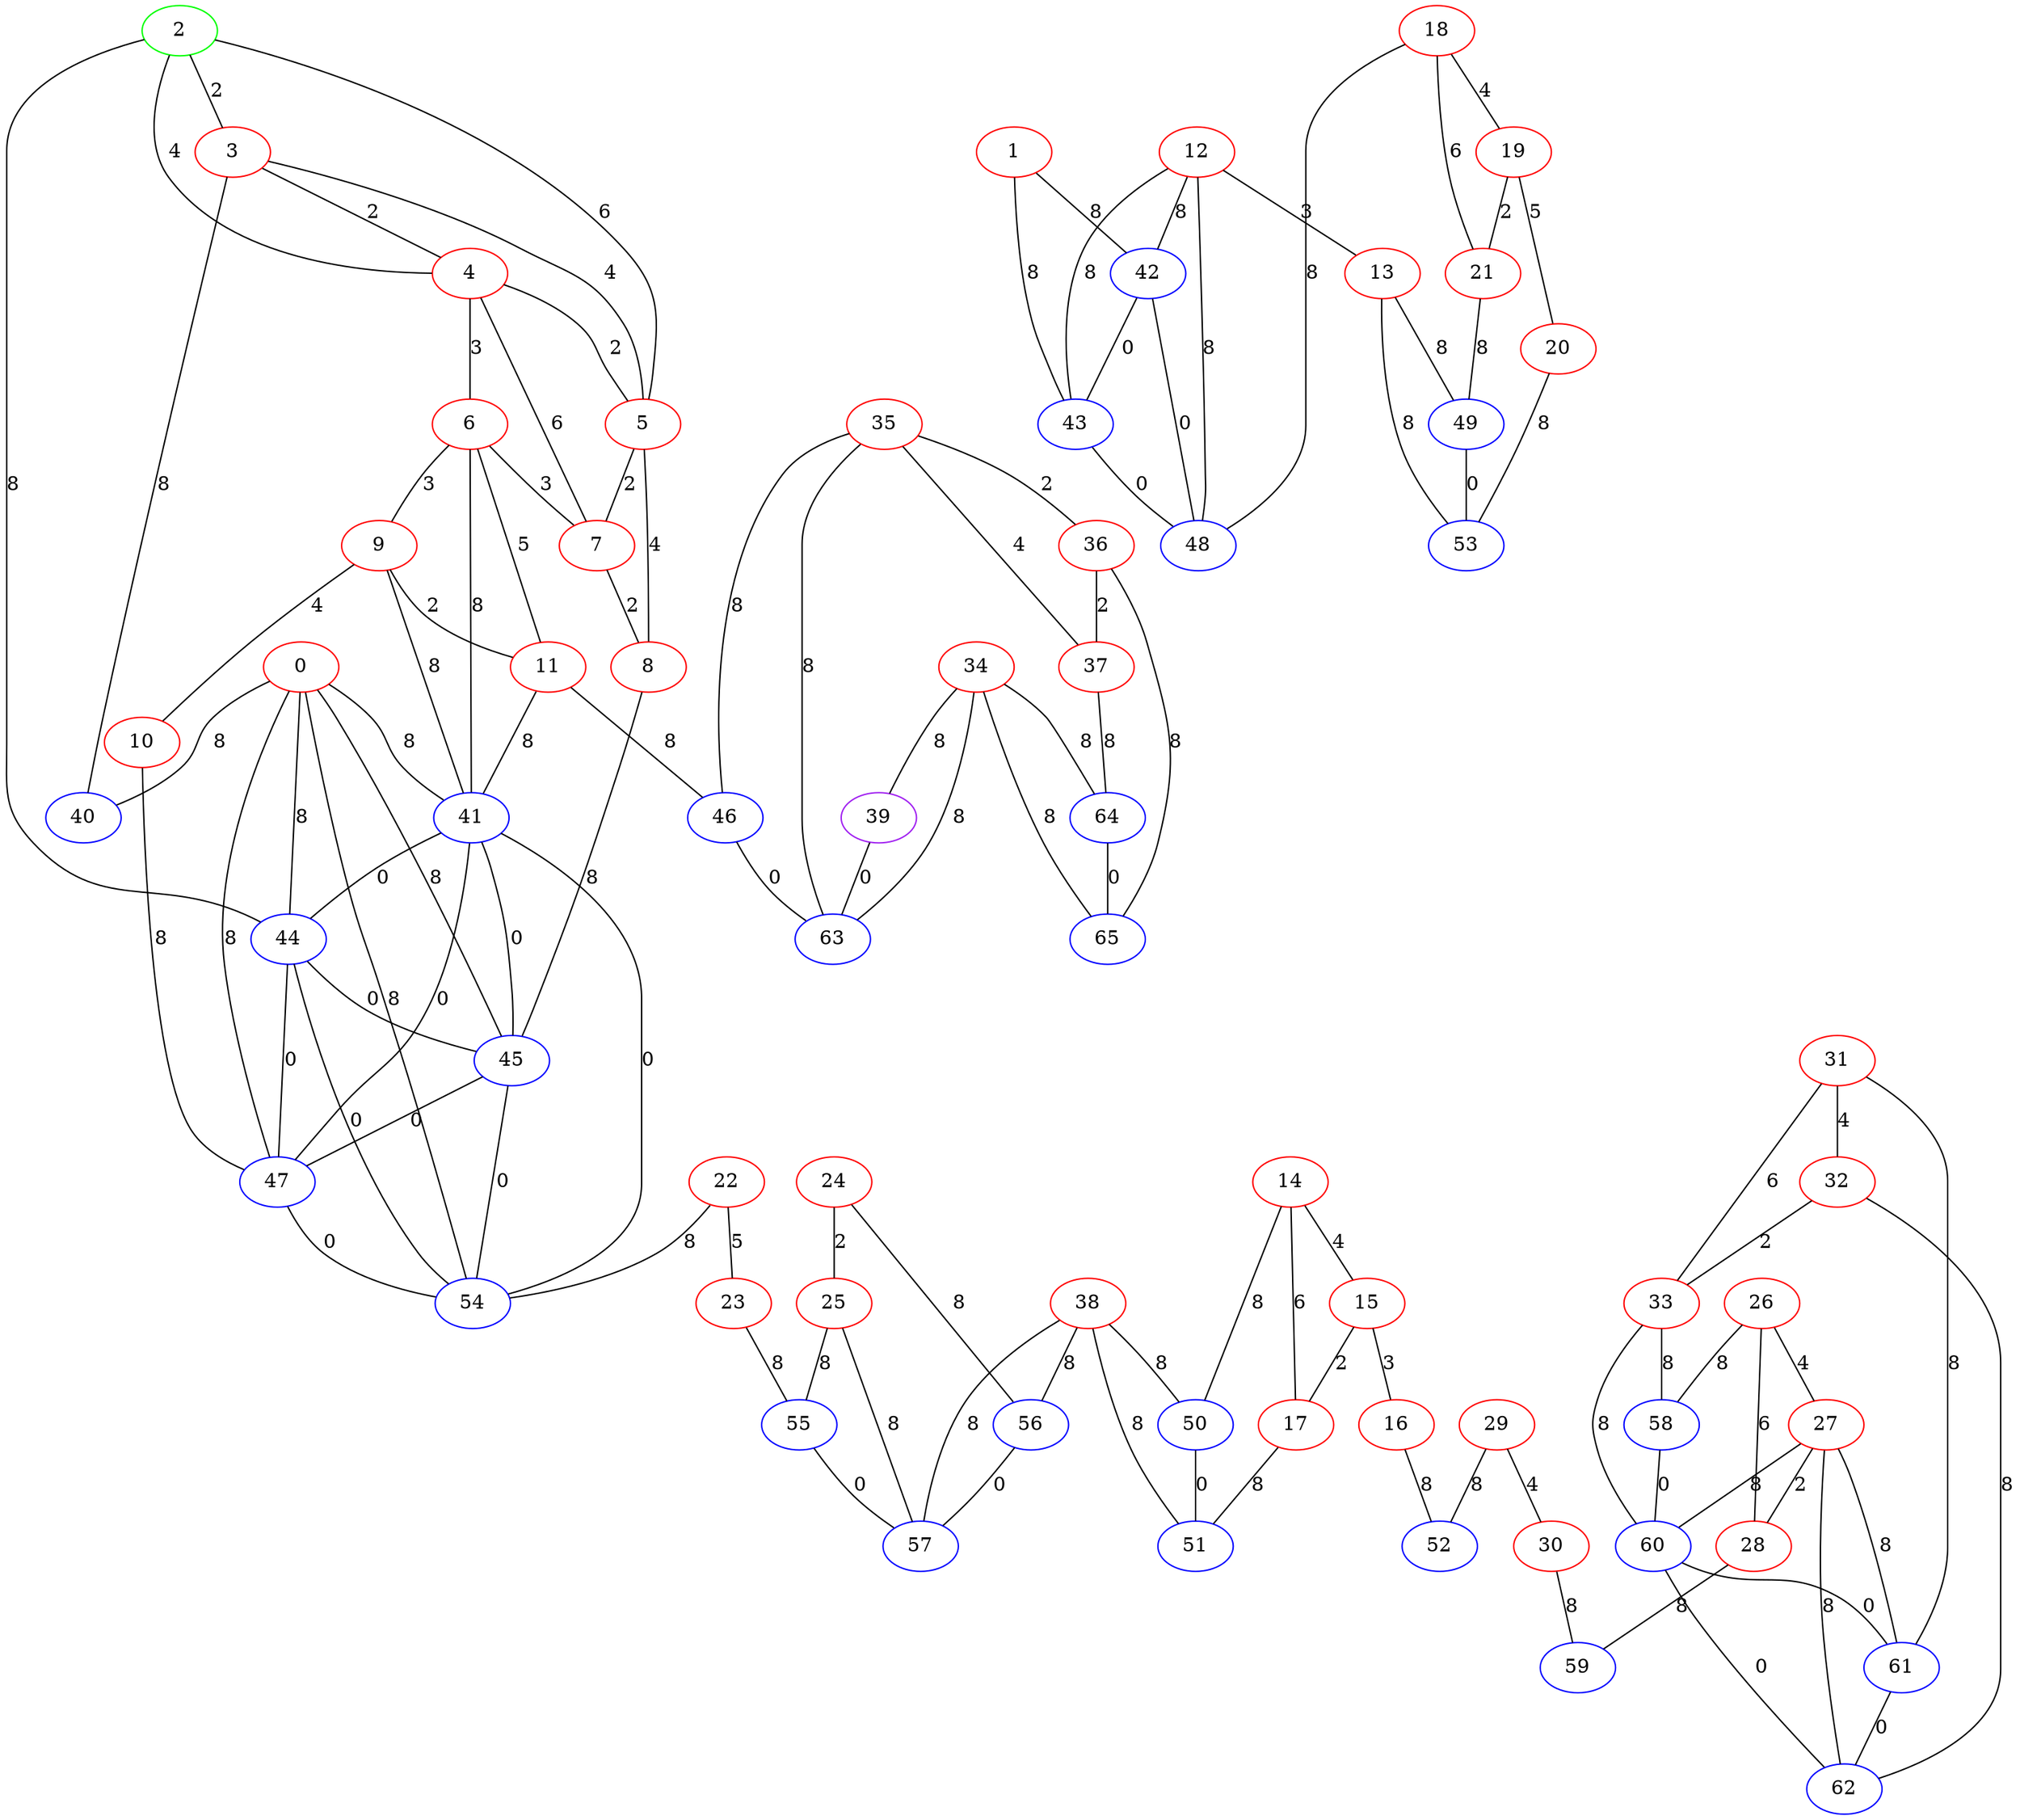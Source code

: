 graph "" {
0 [color=red, weight=1];
1 [color=red, weight=1];
2 [color=green, weight=2];
3 [color=red, weight=1];
4 [color=red, weight=1];
5 [color=red, weight=1];
6 [color=red, weight=1];
7 [color=red, weight=1];
8 [color=red, weight=1];
9 [color=red, weight=1];
10 [color=red, weight=1];
11 [color=red, weight=1];
12 [color=red, weight=1];
13 [color=red, weight=1];
14 [color=red, weight=1];
15 [color=red, weight=1];
16 [color=red, weight=1];
17 [color=red, weight=1];
18 [color=red, weight=1];
19 [color=red, weight=1];
20 [color=red, weight=1];
21 [color=red, weight=1];
22 [color=red, weight=1];
23 [color=red, weight=1];
24 [color=red, weight=1];
25 [color=red, weight=1];
26 [color=red, weight=1];
27 [color=red, weight=1];
28 [color=red, weight=1];
29 [color=red, weight=1];
30 [color=red, weight=1];
31 [color=red, weight=1];
32 [color=red, weight=1];
33 [color=red, weight=1];
34 [color=red, weight=1];
35 [color=red, weight=1];
36 [color=red, weight=1];
37 [color=red, weight=1];
38 [color=red, weight=1];
39 [color=purple, weight=4];
40 [color=blue, weight=3];
41 [color=blue, weight=3];
42 [color=blue, weight=3];
43 [color=blue, weight=3];
44 [color=blue, weight=3];
45 [color=blue, weight=3];
46 [color=blue, weight=3];
47 [color=blue, weight=3];
48 [color=blue, weight=3];
49 [color=blue, weight=3];
50 [color=blue, weight=3];
51 [color=blue, weight=3];
52 [color=blue, weight=3];
53 [color=blue, weight=3];
54 [color=blue, weight=3];
55 [color=blue, weight=3];
56 [color=blue, weight=3];
57 [color=blue, weight=3];
58 [color=blue, weight=3];
59 [color=blue, weight=3];
60 [color=blue, weight=3];
61 [color=blue, weight=3];
62 [color=blue, weight=3];
63 [color=blue, weight=3];
64 [color=blue, weight=3];
65 [color=blue, weight=3];
0 -- 40  [key=0, label=8];
0 -- 41  [key=0, label=8];
0 -- 44  [key=0, label=8];
0 -- 45  [key=0, label=8];
0 -- 47  [key=0, label=8];
0 -- 54  [key=0, label=8];
1 -- 42  [key=0, label=8];
1 -- 43  [key=0, label=8];
2 -- 44  [key=0, label=8];
2 -- 3  [key=0, label=2];
2 -- 4  [key=0, label=4];
2 -- 5  [key=0, label=6];
3 -- 40  [key=0, label=8];
3 -- 4  [key=0, label=2];
3 -- 5  [key=0, label=4];
4 -- 5  [key=0, label=2];
4 -- 6  [key=0, label=3];
4 -- 7  [key=0, label=6];
5 -- 8  [key=0, label=4];
5 -- 7  [key=0, label=2];
6 -- 9  [key=0, label=3];
6 -- 11  [key=0, label=5];
6 -- 41  [key=0, label=8];
6 -- 7  [key=0, label=3];
7 -- 8  [key=0, label=2];
8 -- 45  [key=0, label=8];
9 -- 41  [key=0, label=8];
9 -- 10  [key=0, label=4];
9 -- 11  [key=0, label=2];
10 -- 47  [key=0, label=8];
11 -- 46  [key=0, label=8];
11 -- 41  [key=0, label=8];
12 -- 48  [key=0, label=8];
12 -- 42  [key=0, label=8];
12 -- 43  [key=0, label=8];
12 -- 13  [key=0, label=3];
13 -- 49  [key=0, label=8];
13 -- 53  [key=0, label=8];
14 -- 17  [key=0, label=6];
14 -- 50  [key=0, label=8];
14 -- 15  [key=0, label=4];
15 -- 16  [key=0, label=3];
15 -- 17  [key=0, label=2];
16 -- 52  [key=0, label=8];
17 -- 51  [key=0, label=8];
18 -- 48  [key=0, label=8];
18 -- 19  [key=0, label=4];
18 -- 21  [key=0, label=6];
19 -- 20  [key=0, label=5];
19 -- 21  [key=0, label=2];
20 -- 53  [key=0, label=8];
21 -- 49  [key=0, label=8];
22 -- 54  [key=0, label=8];
22 -- 23  [key=0, label=5];
23 -- 55  [key=0, label=8];
24 -- 56  [key=0, label=8];
24 -- 25  [key=0, label=2];
25 -- 57  [key=0, label=8];
25 -- 55  [key=0, label=8];
26 -- 58  [key=0, label=8];
26 -- 27  [key=0, label=4];
26 -- 28  [key=0, label=6];
27 -- 60  [key=0, label=8];
27 -- 28  [key=0, label=2];
27 -- 61  [key=0, label=8];
27 -- 62  [key=0, label=8];
28 -- 59  [key=0, label=8];
29 -- 52  [key=0, label=8];
29 -- 30  [key=0, label=4];
30 -- 59  [key=0, label=8];
31 -- 32  [key=0, label=4];
31 -- 33  [key=0, label=6];
31 -- 61  [key=0, label=8];
32 -- 33  [key=0, label=2];
32 -- 62  [key=0, label=8];
33 -- 58  [key=0, label=8];
33 -- 60  [key=0, label=8];
34 -- 64  [key=0, label=8];
34 -- 65  [key=0, label=8];
34 -- 63  [key=0, label=8];
34 -- 39  [key=0, label=8];
35 -- 36  [key=0, label=2];
35 -- 37  [key=0, label=4];
35 -- 46  [key=0, label=8];
35 -- 63  [key=0, label=8];
36 -- 65  [key=0, label=8];
36 -- 37  [key=0, label=2];
37 -- 64  [key=0, label=8];
38 -- 56  [key=0, label=8];
38 -- 57  [key=0, label=8];
38 -- 50  [key=0, label=8];
38 -- 51  [key=0, label=8];
39 -- 63  [key=0, label=0];
41 -- 44  [key=0, label=0];
41 -- 45  [key=0, label=0];
41 -- 47  [key=0, label=0];
41 -- 54  [key=0, label=0];
42 -- 48  [key=0, label=0];
42 -- 43  [key=0, label=0];
43 -- 48  [key=0, label=0];
44 -- 45  [key=0, label=0];
44 -- 47  [key=0, label=0];
44 -- 54  [key=0, label=0];
45 -- 47  [key=0, label=0];
45 -- 54  [key=0, label=0];
46 -- 63  [key=0, label=0];
47 -- 54  [key=0, label=0];
49 -- 53  [key=0, label=0];
50 -- 51  [key=0, label=0];
55 -- 57  [key=0, label=0];
56 -- 57  [key=0, label=0];
58 -- 60  [key=0, label=0];
60 -- 61  [key=0, label=0];
60 -- 62  [key=0, label=0];
61 -- 62  [key=0, label=0];
64 -- 65  [key=0, label=0];
}
